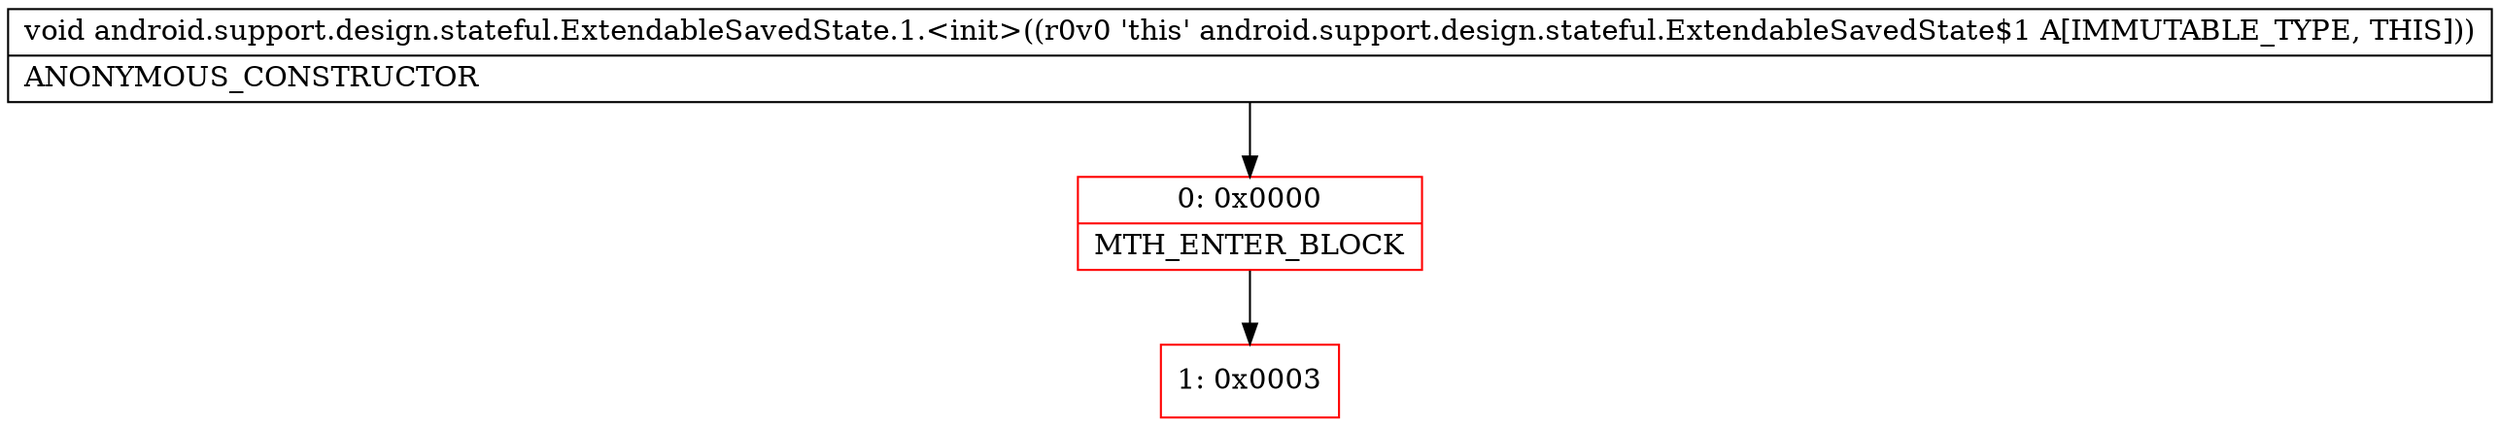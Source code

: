 digraph "CFG forandroid.support.design.stateful.ExtendableSavedState.1.\<init\>()V" {
subgraph cluster_Region_1084730948 {
label = "R(0)";
node [shape=record,color=blue];
}
Node_0 [shape=record,color=red,label="{0\:\ 0x0000|MTH_ENTER_BLOCK\l}"];
Node_1 [shape=record,color=red,label="{1\:\ 0x0003}"];
MethodNode[shape=record,label="{void android.support.design.stateful.ExtendableSavedState.1.\<init\>((r0v0 'this' android.support.design.stateful.ExtendableSavedState$1 A[IMMUTABLE_TYPE, THIS]))  | ANONYMOUS_CONSTRUCTOR\l}"];
MethodNode -> Node_0;
Node_0 -> Node_1;
}

